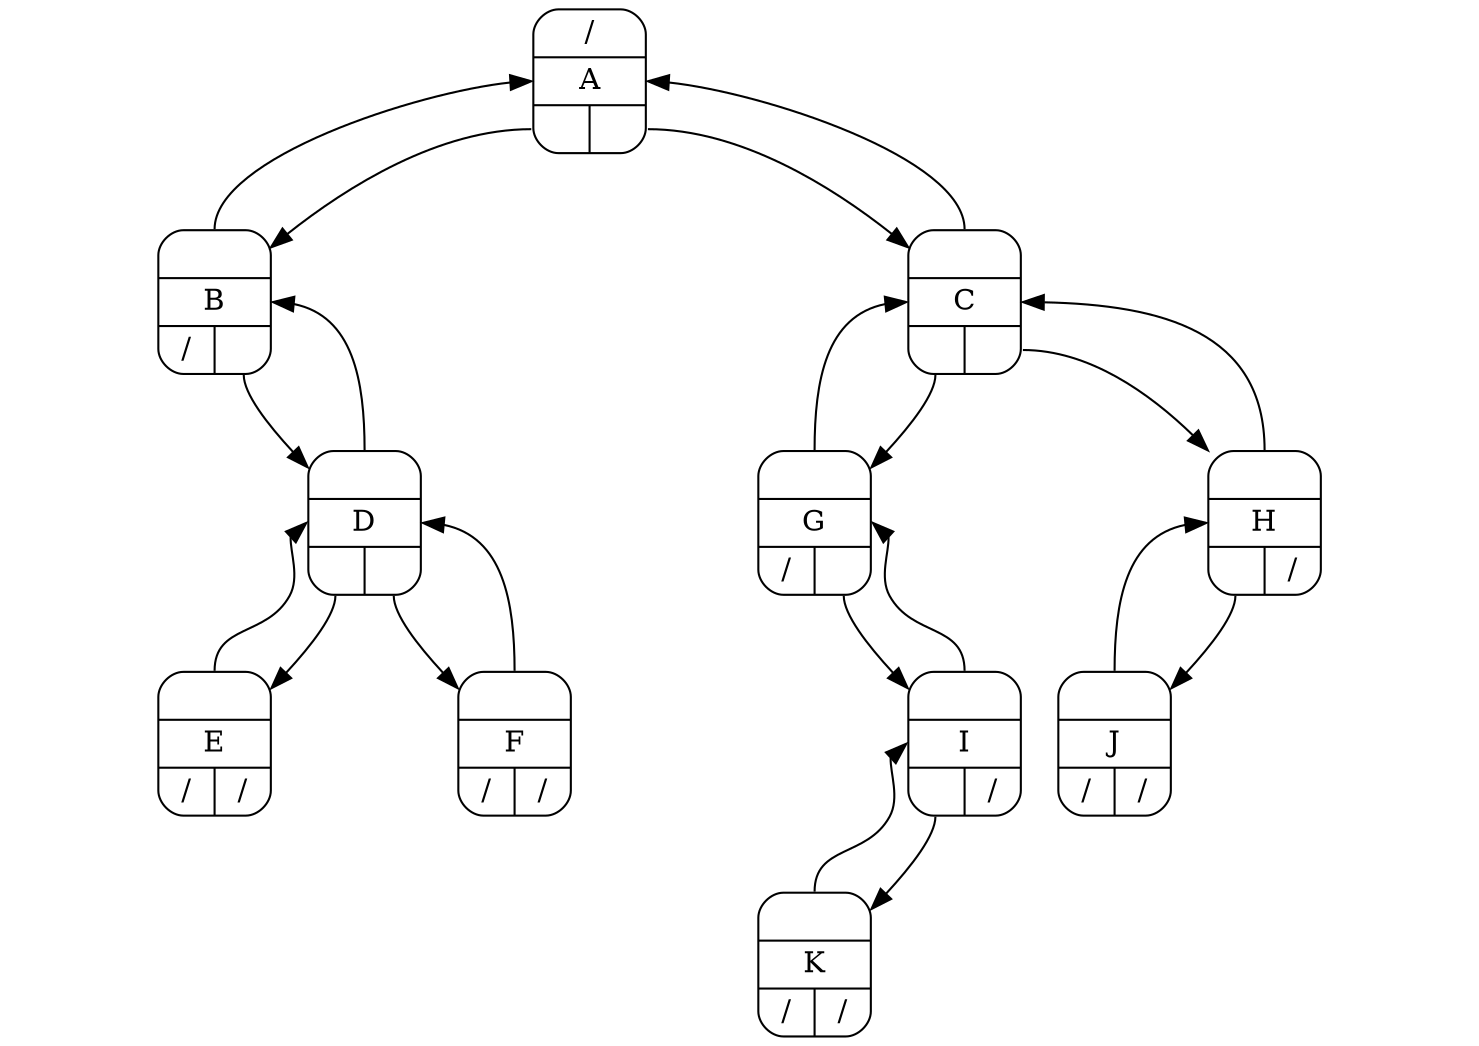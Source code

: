 // 二叉树的指针实现
digraph G {
    node [shape=Mrecord];//Mrecord为圆角
	graph [spline=line];
	/**
	|：横向分割
	{}：竖向分割
	*/
	nodeA [label="{<P>/|<D>A|{<L>|<R>}}"];//<>中为隐藏域
	nodeB [label="{<P>|<D>B|{<L>/|<R>}}"];
	nodeC [label="{<P>|<D>C|{<L>|<R>}}"];
	nodeD [label="{<P>|<D>D|{<L>|<R>}}"];
	nodeE [label="{<P>|<D>E|{<L>/|<R>/}}"];
	nodeF [label="{<P>|<D>F|{<L>/|<R>/}}"];
	nodeG [label="{<P>|<D>G|{<L>/|<R>}}"];
	nodeH [label="{<P>|<D>H|{<L>|<R>/}}"];
	nodeI [label="{<P>|<D>I|{<L>|<R>/}}"];
	nodeJ [label="{<P>|<D>J|{<L>/|<R>/}}"];
	nodeK [label="{<P>|<D>K|{<L>/|<R>/}}"];
	                   
	// : 后面跟一个结点的指定区域
	nodeA:L -> nodeB;
	nodeA -> e1 [weight=10 style="invis"];
	nodeA:R -> nodeC;
	nodeB:P:n -> nodeA:w;
	nodeC:P:n -> nodeA:e;
	
	nodeB -> e2 [weight=10 style="invis"];
	nodeB -> e3 [weight=10 style="invis"];
	nodeB:R -> nodeD;
	nodeD:P:n -> nodeB:e;
	
	nodeD:L -> nodeE;
	nodeD -> e4 [weight=10 style="invis"];
	nodeD:R -> nodeF;
	nodeE:P:n -> nodeD:w;
	nodeF:P:n -> nodeD:e;
	
	nodeC:L -> nodeG;
	nodeC -> e5 [weight=10 style="invis"];
	nodeC:R -> nodeH;
	nodeG:P:n -> nodeC:w;
	nodeH:P:n -> nodeC:e;
	
	nodeG -> e6 [weight=10 style="invis"];
	nodeG -> e7 [weight=10 style="invis"];
	nodeG:R -> nodeI;
	nodeI:P:n -> nodeG:e;
	
	nodeH:L -> nodeJ;
	nodeH -> e8 [weight=10 style="invis"];
	nodeH -> e9 [weight=10 style="invis"];
	nodeJ:P:n -> nodeH:w;
	
	nodeI:L -> nodeK;
	nodeI -> e10 [weight=10 style="invis"];
	nodeI -> e11 [weight=10 style="invis"];
	nodeK:P:n -> nodeI:w;
    // 隐藏中间节点的连线
    //5 -- m2 [weight=10 style="invis"];
	// 隐藏中间节点
    e1,e2,e3,e4,e5,e6,e7,e8,e9,e10,e11 [label="" style="invis"]
	// 
	//n5 [label="5"]
}
//dot pointTree.dot -T png -o pointTree.png
